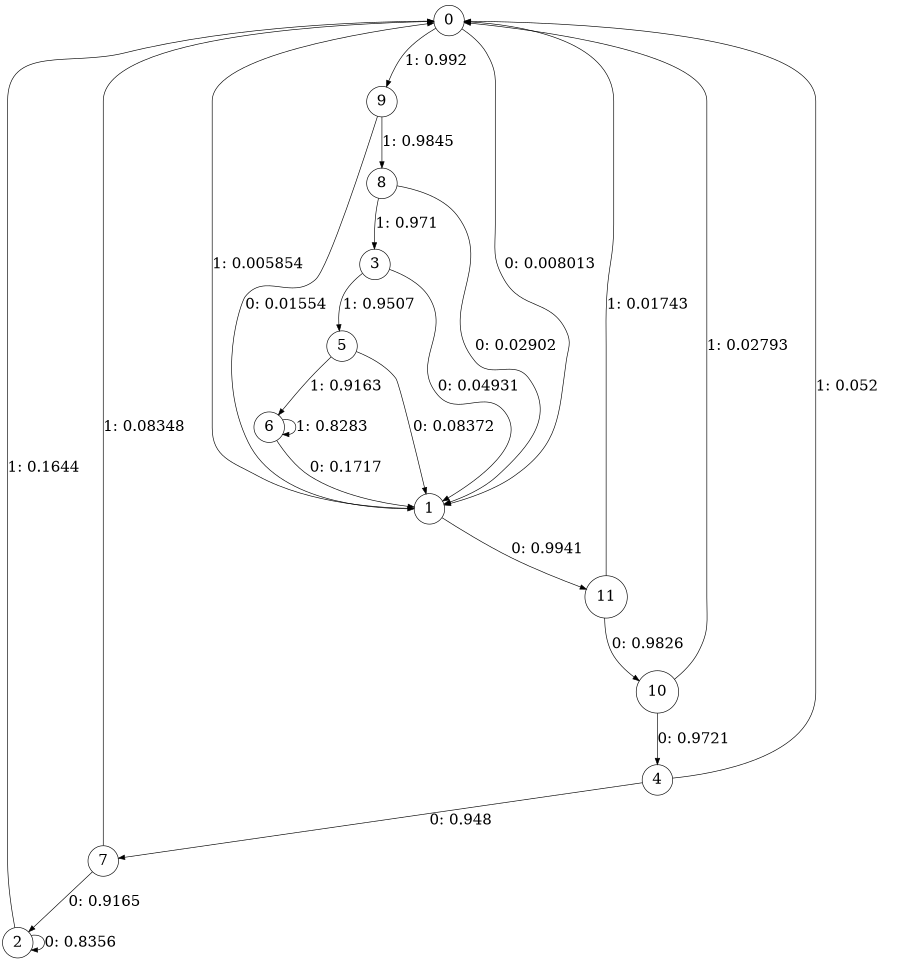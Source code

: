 digraph "ch3_face_source_L6" {
size = "6,8.5";
ratio = "fill";
node [shape = circle];
node [fontsize = 24];
edge [fontsize = 24];
0 -> 1 [label = "0: 0.008013  "];
0 -> 9 [label = "1: 0.992    "];
1 -> 11 [label = "0: 0.9941   "];
1 -> 0 [label = "1: 0.005854  "];
2 -> 2 [label = "0: 0.8356   "];
2 -> 0 [label = "1: 0.1644   "];
3 -> 1 [label = "0: 0.04931  "];
3 -> 5 [label = "1: 0.9507   "];
4 -> 7 [label = "0: 0.948    "];
4 -> 0 [label = "1: 0.052    "];
5 -> 1 [label = "0: 0.08372  "];
5 -> 6 [label = "1: 0.9163   "];
6 -> 1 [label = "0: 0.1717   "];
6 -> 6 [label = "1: 0.8283   "];
7 -> 2 [label = "0: 0.9165   "];
7 -> 0 [label = "1: 0.08348  "];
8 -> 1 [label = "0: 0.02902  "];
8 -> 3 [label = "1: 0.971    "];
9 -> 1 [label = "0: 0.01554  "];
9 -> 8 [label = "1: 0.9845   "];
10 -> 4 [label = "0: 0.9721   "];
10 -> 0 [label = "1: 0.02793  "];
11 -> 10 [label = "0: 0.9826   "];
11 -> 0 [label = "1: 0.01743  "];
}